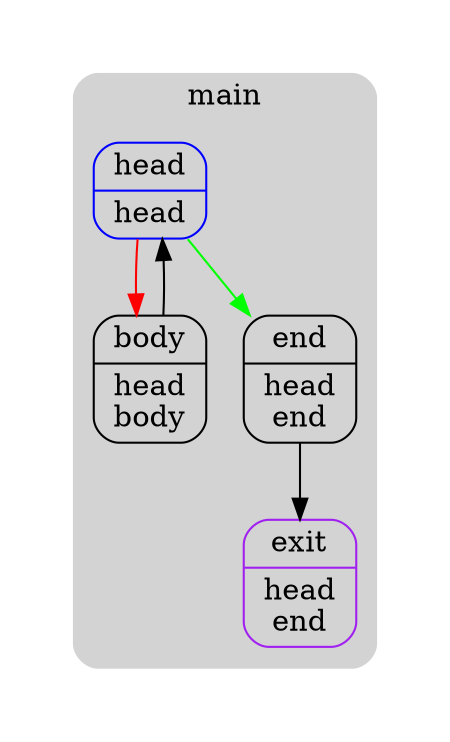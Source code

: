 digraph G {
  compound=true
  subgraph cluster_ {
    peripheries=0
    subgraph cluster_0_wrapper {
      peripheries=0
      margin=15
      subgraph cluster_0 {
        label="main"
        color=darkgray
        style=rounded
        bgcolor=lightgray
        margin=10
        cluster_0_0[label="{head|head}",shape=Mrecord,color=blue]
        cluster_0_1[label="{body|head\nbody}",shape=Mrecord,color=black]
        cluster_0_2[label="{end|head\nend}",shape=Mrecord,color=black]
        cluster_0_exit[label="{exit|head\nend}",shape=Mrecord,color=purple]
        cluster_0_0 -> cluster_0_2 [color=green]
        cluster_0_0 -> cluster_0_1 [color=red]
        cluster_0_1 -> cluster_0_0
        cluster_0_2 -> cluster_0_exit [color=black]
      }
    }
  }
}
